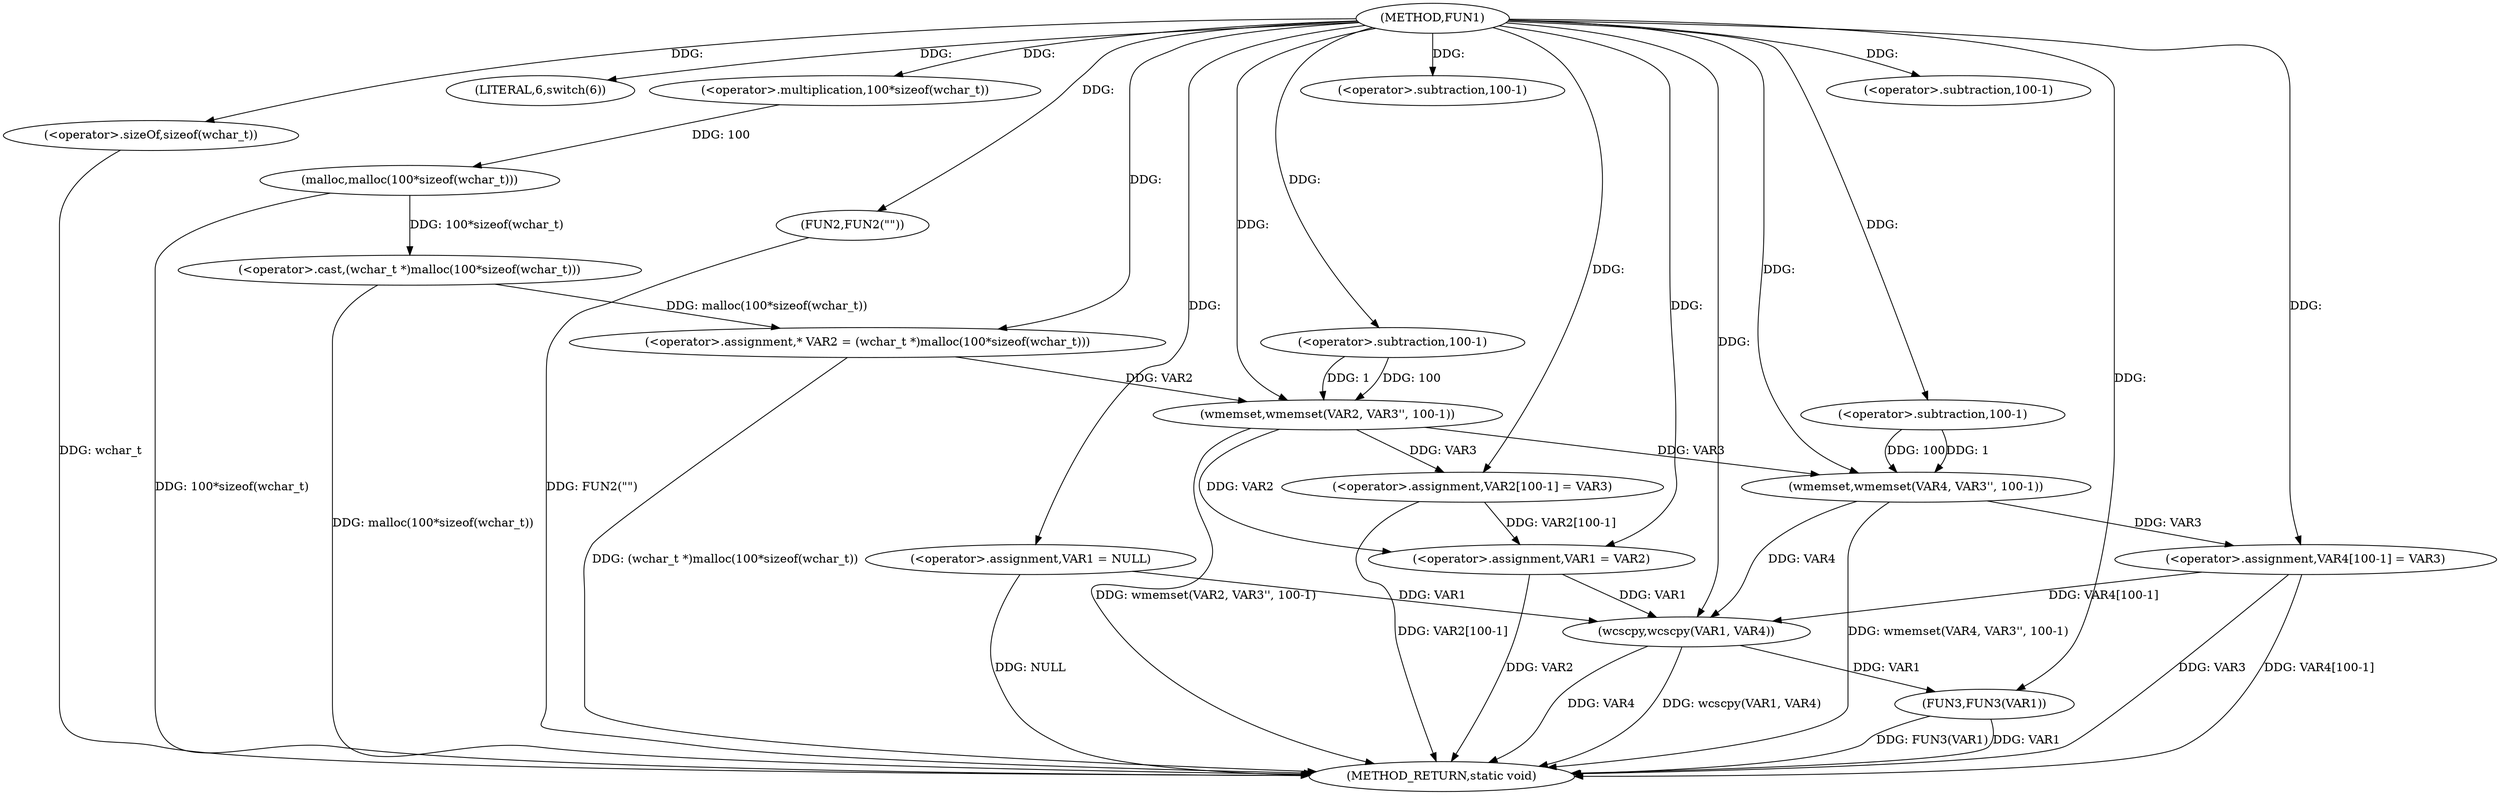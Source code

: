 digraph FUN1 {  
"1000100" [label = "(METHOD,FUN1)" ]
"1000162" [label = "(METHOD_RETURN,static void)" ]
"1000103" [label = "(<operator>.assignment,VAR1 = NULL)" ]
"1000107" [label = "(LITERAL,6,switch(6))" ]
"1000112" [label = "(<operator>.assignment,* VAR2 = (wchar_t *)malloc(100*sizeof(wchar_t)))" ]
"1000114" [label = "(<operator>.cast,(wchar_t *)malloc(100*sizeof(wchar_t)))" ]
"1000116" [label = "(malloc,malloc(100*sizeof(wchar_t)))" ]
"1000117" [label = "(<operator>.multiplication,100*sizeof(wchar_t))" ]
"1000119" [label = "(<operator>.sizeOf,sizeof(wchar_t))" ]
"1000121" [label = "(wmemset,wmemset(VAR2, VAR3'', 100-1))" ]
"1000124" [label = "(<operator>.subtraction,100-1)" ]
"1000127" [label = "(<operator>.assignment,VAR2[100-1] = VAR3)" ]
"1000130" [label = "(<operator>.subtraction,100-1)" ]
"1000134" [label = "(<operator>.assignment,VAR1 = VAR2)" ]
"1000139" [label = "(FUN2,FUN2(\"\"))" ]
"1000144" [label = "(wmemset,wmemset(VAR4, VAR3'', 100-1))" ]
"1000147" [label = "(<operator>.subtraction,100-1)" ]
"1000150" [label = "(<operator>.assignment,VAR4[100-1] = VAR3)" ]
"1000153" [label = "(<operator>.subtraction,100-1)" ]
"1000157" [label = "(wcscpy,wcscpy(VAR1, VAR4))" ]
"1000160" [label = "(FUN3,FUN3(VAR1))" ]
  "1000150" -> "1000162"  [ label = "DDG: VAR4[100-1]"] 
  "1000157" -> "1000162"  [ label = "DDG: wcscpy(VAR1, VAR4)"] 
  "1000103" -> "1000162"  [ label = "DDG: NULL"] 
  "1000139" -> "1000162"  [ label = "DDG: FUN2(\"\")"] 
  "1000121" -> "1000162"  [ label = "DDG: wmemset(VAR2, VAR3'', 100-1)"] 
  "1000119" -> "1000162"  [ label = "DDG: wchar_t"] 
  "1000134" -> "1000162"  [ label = "DDG: VAR2"] 
  "1000157" -> "1000162"  [ label = "DDG: VAR4"] 
  "1000116" -> "1000162"  [ label = "DDG: 100*sizeof(wchar_t)"] 
  "1000112" -> "1000162"  [ label = "DDG: (wchar_t *)malloc(100*sizeof(wchar_t))"] 
  "1000160" -> "1000162"  [ label = "DDG: FUN3(VAR1)"] 
  "1000144" -> "1000162"  [ label = "DDG: wmemset(VAR4, VAR3'', 100-1)"] 
  "1000127" -> "1000162"  [ label = "DDG: VAR2[100-1]"] 
  "1000150" -> "1000162"  [ label = "DDG: VAR3"] 
  "1000160" -> "1000162"  [ label = "DDG: VAR1"] 
  "1000114" -> "1000162"  [ label = "DDG: malloc(100*sizeof(wchar_t))"] 
  "1000100" -> "1000103"  [ label = "DDG: "] 
  "1000100" -> "1000107"  [ label = "DDG: "] 
  "1000114" -> "1000112"  [ label = "DDG: malloc(100*sizeof(wchar_t))"] 
  "1000100" -> "1000112"  [ label = "DDG: "] 
  "1000116" -> "1000114"  [ label = "DDG: 100*sizeof(wchar_t)"] 
  "1000117" -> "1000116"  [ label = "DDG: 100"] 
  "1000100" -> "1000117"  [ label = "DDG: "] 
  "1000100" -> "1000119"  [ label = "DDG: "] 
  "1000112" -> "1000121"  [ label = "DDG: VAR2"] 
  "1000100" -> "1000121"  [ label = "DDG: "] 
  "1000124" -> "1000121"  [ label = "DDG: 100"] 
  "1000124" -> "1000121"  [ label = "DDG: 1"] 
  "1000100" -> "1000124"  [ label = "DDG: "] 
  "1000121" -> "1000127"  [ label = "DDG: VAR3"] 
  "1000100" -> "1000127"  [ label = "DDG: "] 
  "1000100" -> "1000130"  [ label = "DDG: "] 
  "1000121" -> "1000134"  [ label = "DDG: VAR2"] 
  "1000127" -> "1000134"  [ label = "DDG: VAR2[100-1]"] 
  "1000100" -> "1000134"  [ label = "DDG: "] 
  "1000100" -> "1000139"  [ label = "DDG: "] 
  "1000100" -> "1000144"  [ label = "DDG: "] 
  "1000121" -> "1000144"  [ label = "DDG: VAR3"] 
  "1000147" -> "1000144"  [ label = "DDG: 100"] 
  "1000147" -> "1000144"  [ label = "DDG: 1"] 
  "1000100" -> "1000147"  [ label = "DDG: "] 
  "1000144" -> "1000150"  [ label = "DDG: VAR3"] 
  "1000100" -> "1000150"  [ label = "DDG: "] 
  "1000100" -> "1000153"  [ label = "DDG: "] 
  "1000103" -> "1000157"  [ label = "DDG: VAR1"] 
  "1000134" -> "1000157"  [ label = "DDG: VAR1"] 
  "1000100" -> "1000157"  [ label = "DDG: "] 
  "1000150" -> "1000157"  [ label = "DDG: VAR4[100-1]"] 
  "1000144" -> "1000157"  [ label = "DDG: VAR4"] 
  "1000157" -> "1000160"  [ label = "DDG: VAR1"] 
  "1000100" -> "1000160"  [ label = "DDG: "] 
}
